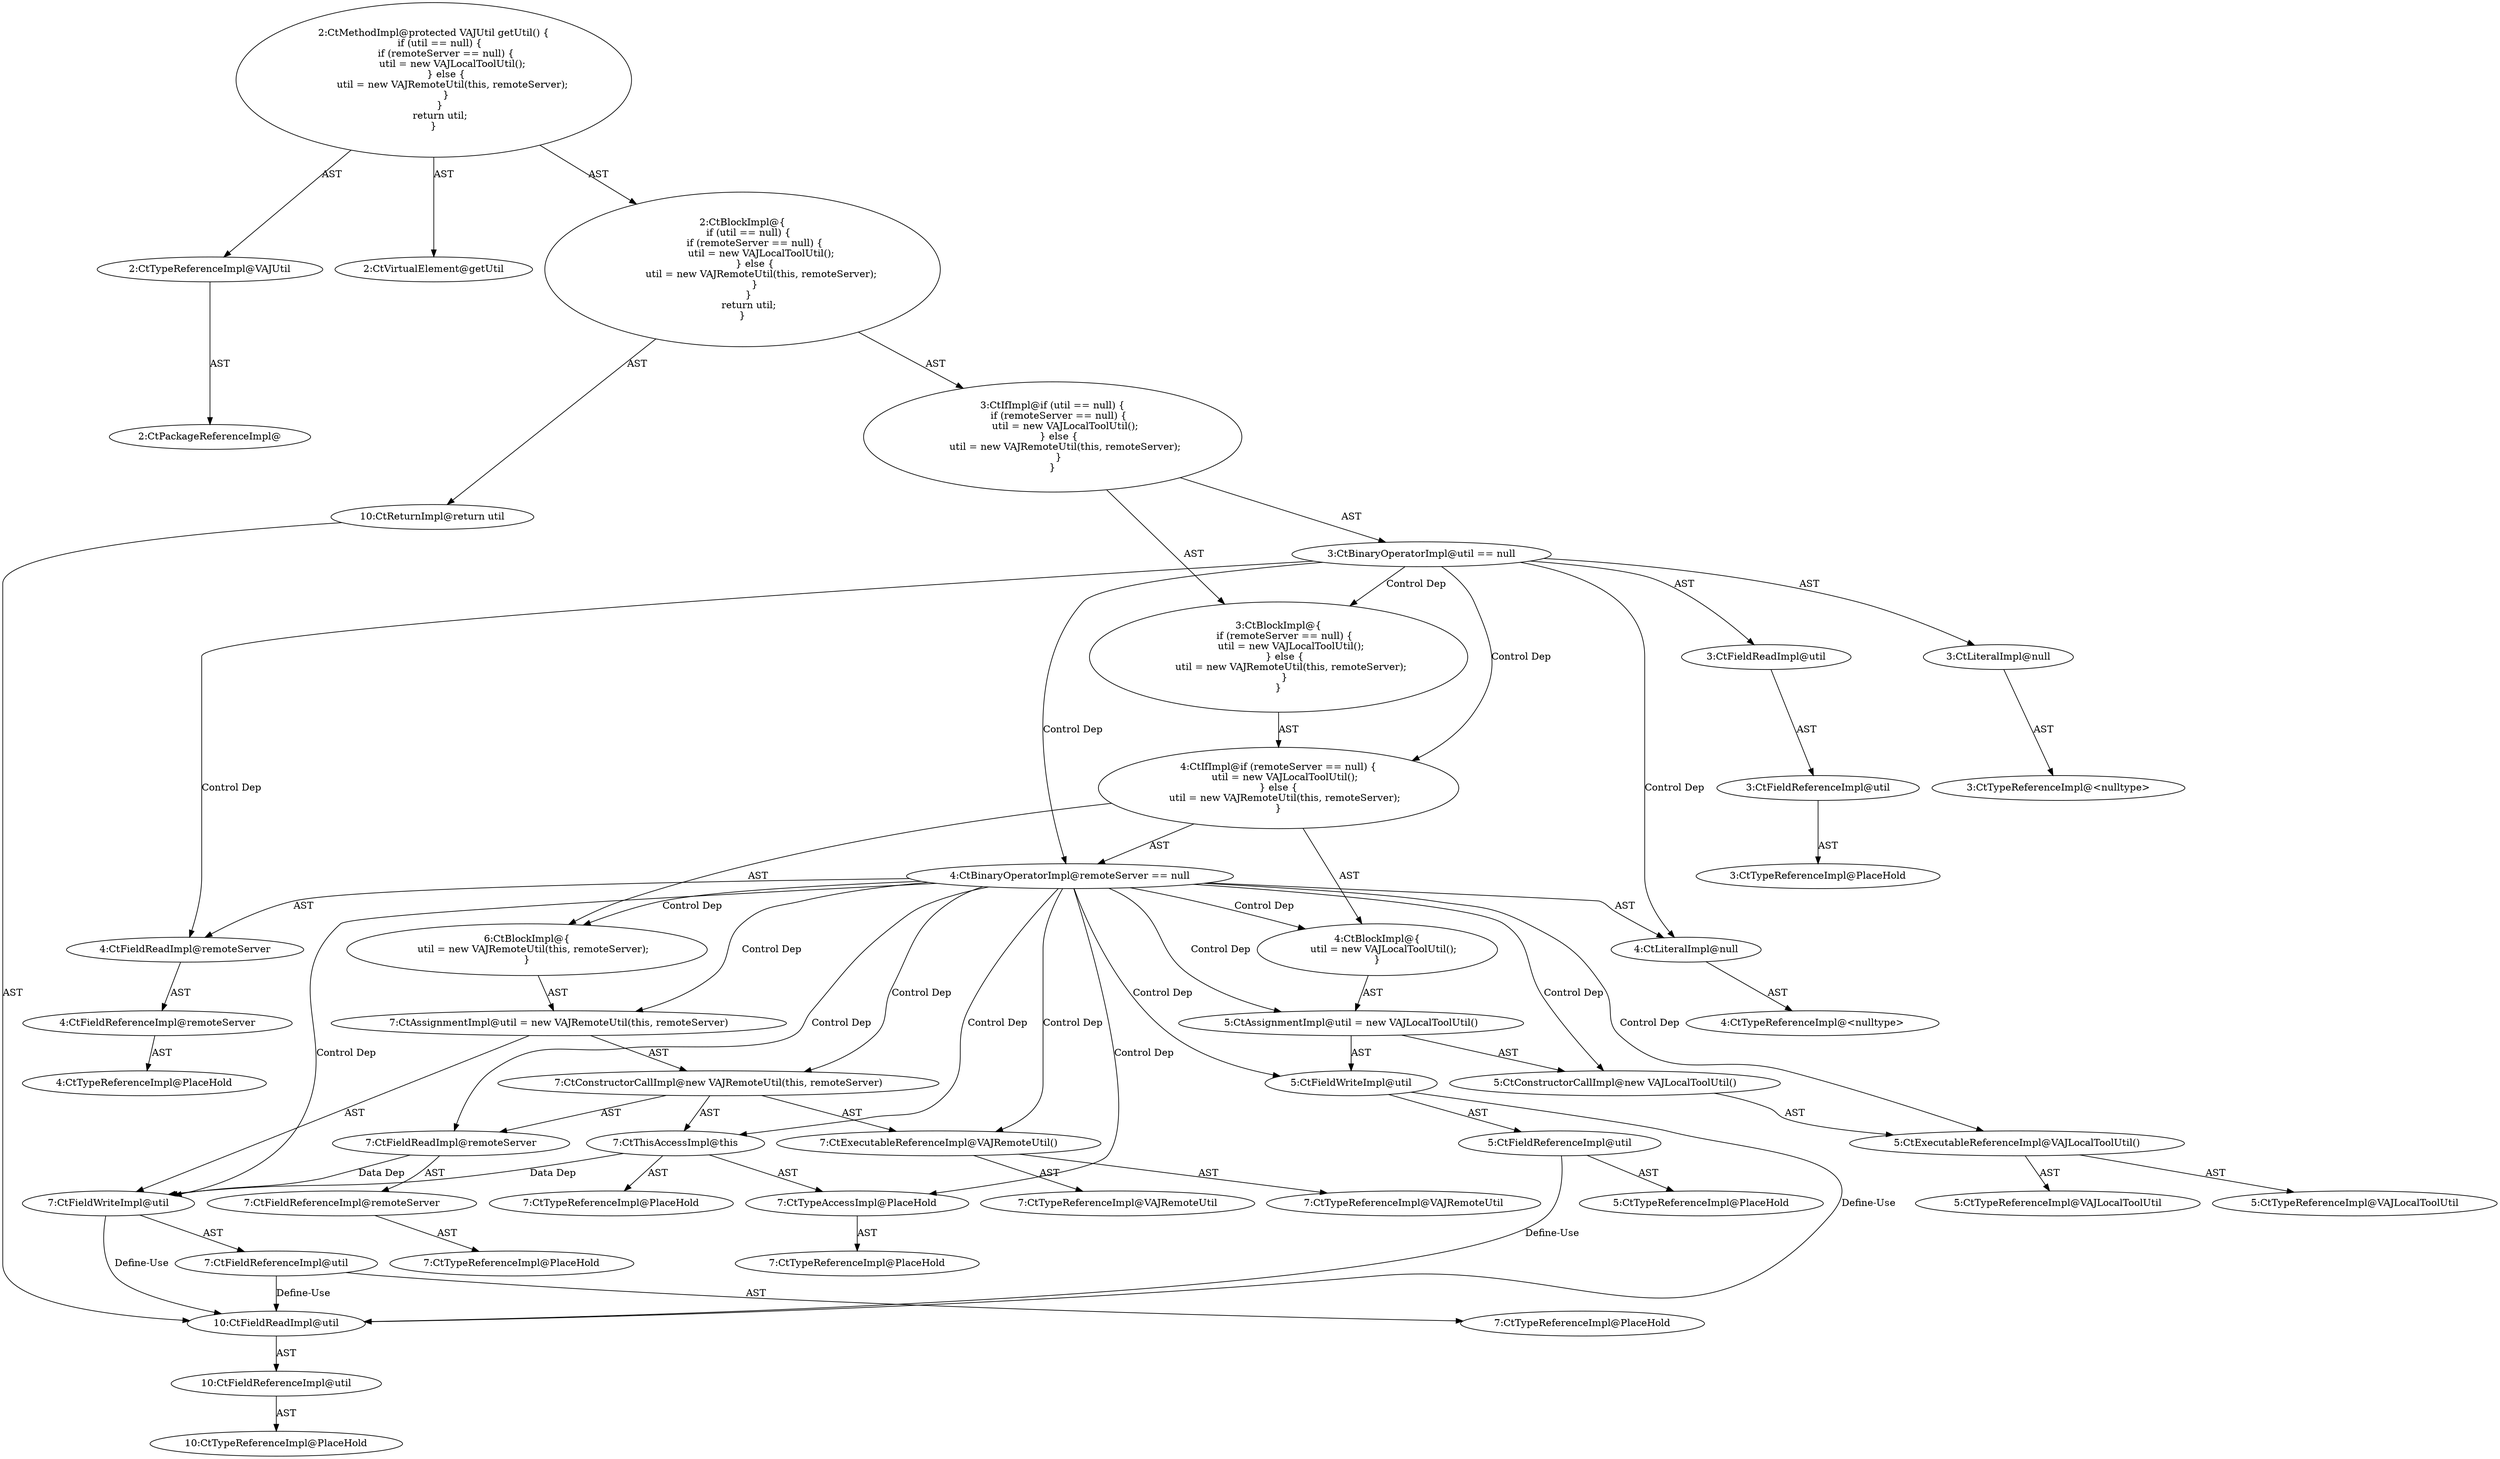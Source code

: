 digraph "getUtil#?" {
0 [label="2:CtTypeReferenceImpl@VAJUtil" shape=ellipse]
1 [label="2:CtPackageReferenceImpl@" shape=ellipse]
2 [label="2:CtVirtualElement@getUtil" shape=ellipse]
3 [label="3:CtFieldReferenceImpl@util" shape=ellipse]
4 [label="3:CtTypeReferenceImpl@PlaceHold" shape=ellipse]
5 [label="3:CtFieldReadImpl@util" shape=ellipse]
6 [label="3:CtLiteralImpl@null" shape=ellipse]
7 [label="3:CtTypeReferenceImpl@<nulltype>" shape=ellipse]
8 [label="3:CtBinaryOperatorImpl@util == null" shape=ellipse]
9 [label="4:CtFieldReferenceImpl@remoteServer" shape=ellipse]
10 [label="4:CtTypeReferenceImpl@PlaceHold" shape=ellipse]
11 [label="4:CtFieldReadImpl@remoteServer" shape=ellipse]
12 [label="4:CtLiteralImpl@null" shape=ellipse]
13 [label="4:CtTypeReferenceImpl@<nulltype>" shape=ellipse]
14 [label="4:CtBinaryOperatorImpl@remoteServer == null" shape=ellipse]
15 [label="5:CtFieldReferenceImpl@util" shape=ellipse]
16 [label="5:CtTypeReferenceImpl@PlaceHold" shape=ellipse]
17 [label="5:CtFieldWriteImpl@util" shape=ellipse]
18 [label="5:CtExecutableReferenceImpl@VAJLocalToolUtil()" shape=ellipse]
19 [label="5:CtTypeReferenceImpl@VAJLocalToolUtil" shape=ellipse]
20 [label="5:CtTypeReferenceImpl@VAJLocalToolUtil" shape=ellipse]
21 [label="5:CtConstructorCallImpl@new VAJLocalToolUtil()" shape=ellipse]
22 [label="5:CtAssignmentImpl@util = new VAJLocalToolUtil()" shape=ellipse]
23 [label="4:CtBlockImpl@\{
    util = new VAJLocalToolUtil();
\}" shape=ellipse]
24 [label="7:CtFieldReferenceImpl@util" shape=ellipse]
25 [label="7:CtTypeReferenceImpl@PlaceHold" shape=ellipse]
26 [label="7:CtFieldWriteImpl@util" shape=ellipse]
27 [label="7:CtExecutableReferenceImpl@VAJRemoteUtil()" shape=ellipse]
28 [label="7:CtTypeReferenceImpl@VAJRemoteUtil" shape=ellipse]
29 [label="7:CtTypeReferenceImpl@VAJRemoteUtil" shape=ellipse]
30 [label="7:CtTypeAccessImpl@PlaceHold" shape=ellipse]
31 [label="7:CtTypeReferenceImpl@PlaceHold" shape=ellipse]
32 [label="7:CtThisAccessImpl@this" shape=ellipse]
33 [label="7:CtTypeReferenceImpl@PlaceHold" shape=ellipse]
34 [label="7:CtFieldReferenceImpl@remoteServer" shape=ellipse]
35 [label="7:CtTypeReferenceImpl@PlaceHold" shape=ellipse]
36 [label="7:CtFieldReadImpl@remoteServer" shape=ellipse]
37 [label="7:CtConstructorCallImpl@new VAJRemoteUtil(this, remoteServer)" shape=ellipse]
38 [label="7:CtAssignmentImpl@util = new VAJRemoteUtil(this, remoteServer)" shape=ellipse]
39 [label="6:CtBlockImpl@\{
    util = new VAJRemoteUtil(this, remoteServer);
\}" shape=ellipse]
40 [label="4:CtIfImpl@if (remoteServer == null) \{
    util = new VAJLocalToolUtil();
\} else \{
    util = new VAJRemoteUtil(this, remoteServer);
\}" shape=ellipse]
41 [label="3:CtBlockImpl@\{
    if (remoteServer == null) \{
        util = new VAJLocalToolUtil();
    \} else \{
        util = new VAJRemoteUtil(this, remoteServer);
    \}
\}" shape=ellipse]
42 [label="3:CtIfImpl@if (util == null) \{
    if (remoteServer == null) \{
        util = new VAJLocalToolUtil();
    \} else \{
        util = new VAJRemoteUtil(this, remoteServer);
    \}
\}" shape=ellipse]
43 [label="10:CtFieldReferenceImpl@util" shape=ellipse]
44 [label="10:CtTypeReferenceImpl@PlaceHold" shape=ellipse]
45 [label="10:CtFieldReadImpl@util" shape=ellipse]
46 [label="10:CtReturnImpl@return util" shape=ellipse]
47 [label="2:CtBlockImpl@\{
    if (util == null) \{
        if (remoteServer == null) \{
            util = new VAJLocalToolUtil();
        \} else \{
            util = new VAJRemoteUtil(this, remoteServer);
        \}
    \}
    return util;
\}" shape=ellipse]
48 [label="2:CtMethodImpl@protected VAJUtil getUtil() \{
    if (util == null) \{
        if (remoteServer == null) \{
            util = new VAJLocalToolUtil();
        \} else \{
            util = new VAJRemoteUtil(this, remoteServer);
        \}
    \}
    return util;
\}" shape=ellipse]
0 -> 1 [label="AST"];
3 -> 4 [label="AST"];
5 -> 3 [label="AST"];
6 -> 7 [label="AST"];
8 -> 5 [label="AST"];
8 -> 6 [label="AST"];
8 -> 41 [label="Control Dep"];
8 -> 40 [label="Control Dep"];
8 -> 14 [label="Control Dep"];
8 -> 11 [label="Control Dep"];
8 -> 12 [label="Control Dep"];
9 -> 10 [label="AST"];
11 -> 9 [label="AST"];
12 -> 13 [label="AST"];
14 -> 11 [label="AST"];
14 -> 12 [label="AST"];
14 -> 23 [label="Control Dep"];
14 -> 22 [label="Control Dep"];
14 -> 17 [label="Control Dep"];
14 -> 21 [label="Control Dep"];
14 -> 18 [label="Control Dep"];
14 -> 39 [label="Control Dep"];
14 -> 38 [label="Control Dep"];
14 -> 26 [label="Control Dep"];
14 -> 37 [label="Control Dep"];
14 -> 27 [label="Control Dep"];
14 -> 32 [label="Control Dep"];
14 -> 30 [label="Control Dep"];
14 -> 36 [label="Control Dep"];
15 -> 16 [label="AST"];
15 -> 45 [label="Define-Use"];
17 -> 15 [label="AST"];
17 -> 45 [label="Define-Use"];
18 -> 19 [label="AST"];
18 -> 20 [label="AST"];
21 -> 18 [label="AST"];
22 -> 17 [label="AST"];
22 -> 21 [label="AST"];
23 -> 22 [label="AST"];
24 -> 25 [label="AST"];
24 -> 45 [label="Define-Use"];
26 -> 24 [label="AST"];
26 -> 45 [label="Define-Use"];
27 -> 28 [label="AST"];
27 -> 29 [label="AST"];
30 -> 31 [label="AST"];
32 -> 33 [label="AST"];
32 -> 30 [label="AST"];
32 -> 26 [label="Data Dep"];
34 -> 35 [label="AST"];
36 -> 34 [label="AST"];
36 -> 26 [label="Data Dep"];
37 -> 27 [label="AST"];
37 -> 32 [label="AST"];
37 -> 36 [label="AST"];
38 -> 26 [label="AST"];
38 -> 37 [label="AST"];
39 -> 38 [label="AST"];
40 -> 14 [label="AST"];
40 -> 23 [label="AST"];
40 -> 39 [label="AST"];
41 -> 40 [label="AST"];
42 -> 8 [label="AST"];
42 -> 41 [label="AST"];
43 -> 44 [label="AST"];
45 -> 43 [label="AST"];
46 -> 45 [label="AST"];
47 -> 42 [label="AST"];
47 -> 46 [label="AST"];
48 -> 2 [label="AST"];
48 -> 0 [label="AST"];
48 -> 47 [label="AST"];
}